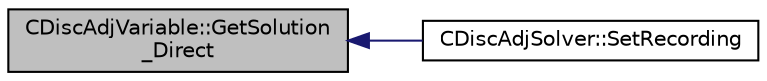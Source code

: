 digraph "CDiscAdjVariable::GetSolution_Direct"
{
  edge [fontname="Helvetica",fontsize="10",labelfontname="Helvetica",labelfontsize="10"];
  node [fontname="Helvetica",fontsize="10",shape=record];
  rankdir="LR";
  Node40 [label="CDiscAdjVariable::GetSolution\l_Direct",height=0.2,width=0.4,color="black", fillcolor="grey75", style="filled", fontcolor="black"];
  Node40 -> Node41 [dir="back",color="midnightblue",fontsize="10",style="solid",fontname="Helvetica"];
  Node41 [label="CDiscAdjSolver::SetRecording",height=0.2,width=0.4,color="black", fillcolor="white", style="filled",URL="$class_c_disc_adj_solver.html#a696214d1de7cabe49792ce047e08b5f4",tooltip="Prepare the solver for a new recording. "];
}
